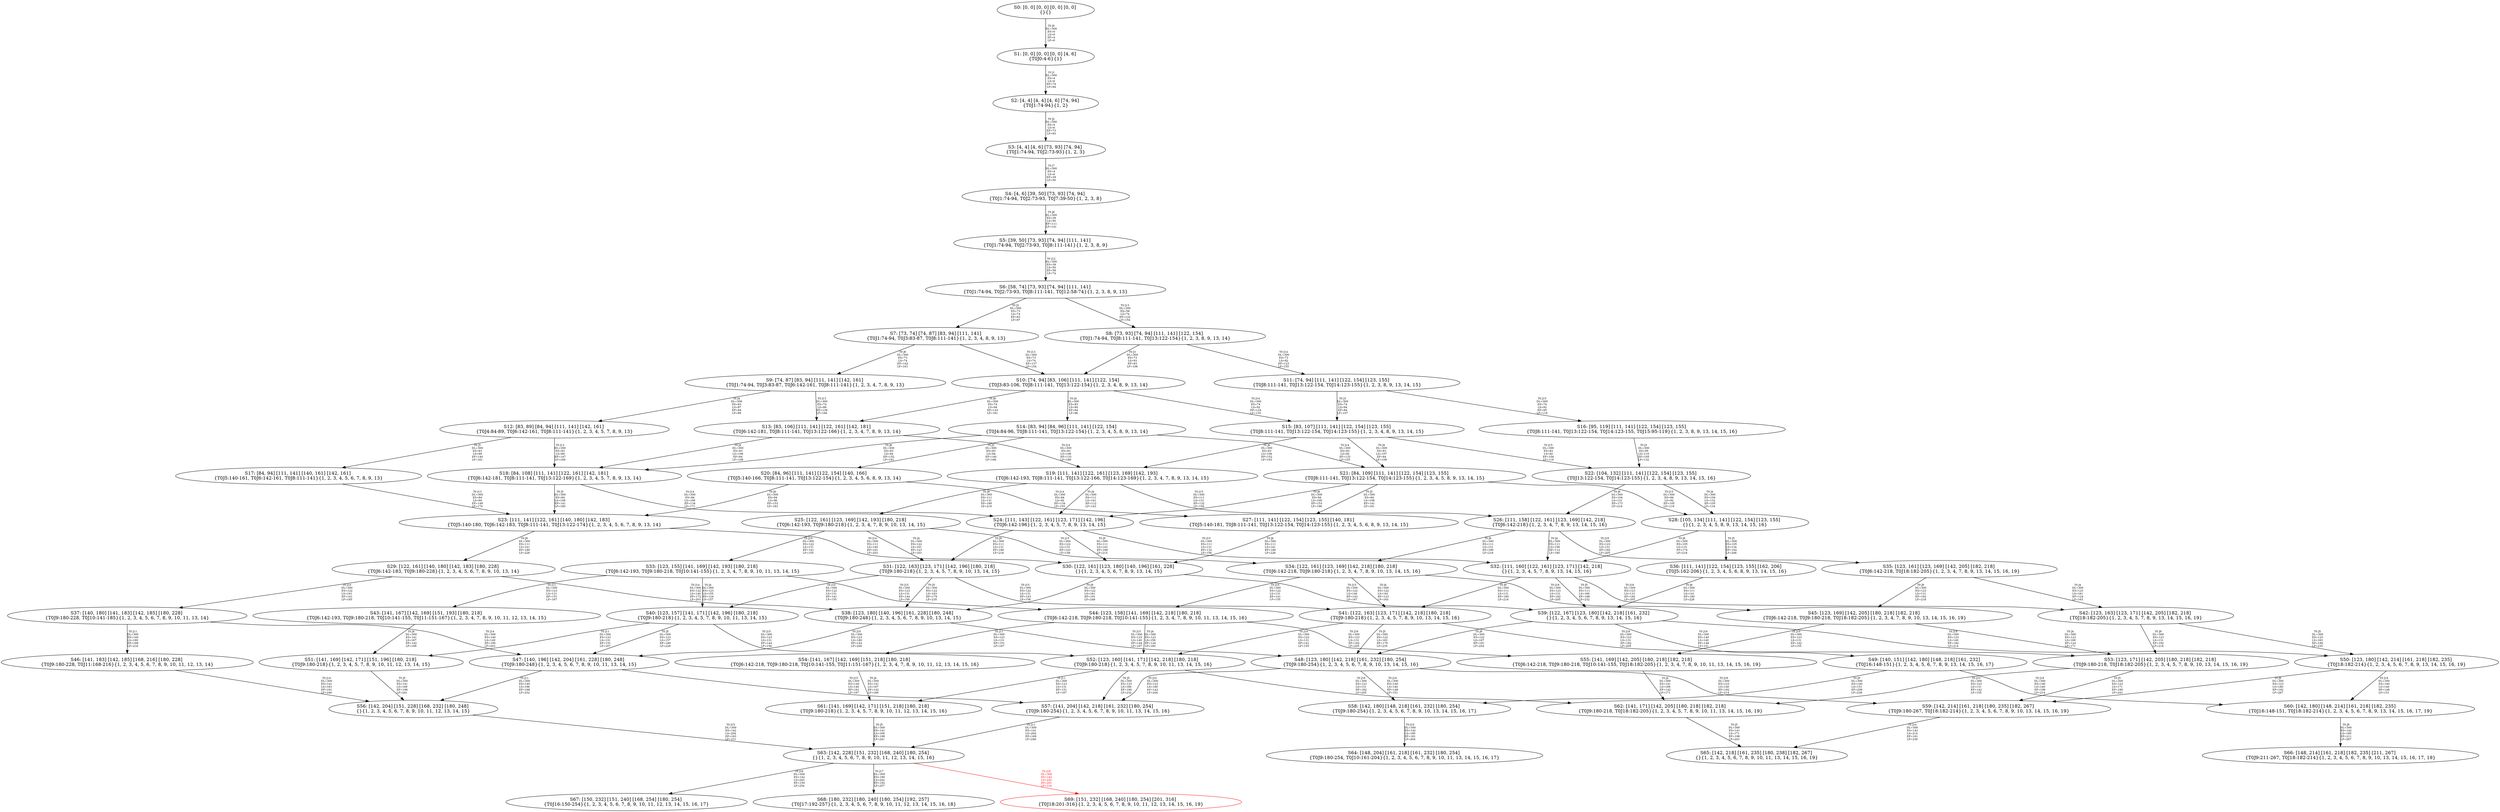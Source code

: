 digraph {
	S0[label="S0: [0, 0] [0, 0] [0, 0] [0, 0] \n{}{}"];
	S1[label="S1: [0, 0] [0, 0] [0, 0] [4, 6] \n{T0J0:4-6}{1}"];
	S2[label="S2: [4, 4] [4, 4] [4, 6] [74, 94] \n{T0J1:74-94}{1, 2}"];
	S3[label="S3: [4, 4] [4, 6] [73, 93] [74, 94] \n{T0J1:74-94, T0J2:73-93}{1, 2, 3}"];
	S4[label="S4: [4, 6] [39, 50] [73, 93] [74, 94] \n{T0J1:74-94, T0J2:73-93, T0J7:39-50}{1, 2, 3, 8}"];
	S5[label="S5: [39, 50] [73, 93] [74, 94] [111, 141] \n{T0J1:74-94, T0J2:73-93, T0J8:111-141}{1, 2, 3, 8, 9}"];
	S6[label="S6: [58, 74] [73, 93] [74, 94] [111, 141] \n{T0J1:74-94, T0J2:73-93, T0J8:111-141, T0J12:58-74}{1, 2, 3, 8, 9, 13}"];
	S7[label="S7: [73, 74] [74, 87] [83, 94] [111, 141] \n{T0J1:74-94, T0J3:83-87, T0J8:111-141}{1, 2, 3, 4, 8, 9, 13}"];
	S8[label="S8: [73, 93] [74, 94] [111, 141] [122, 154] \n{T0J1:74-94, T0J8:111-141, T0J13:122-154}{1, 2, 3, 8, 9, 13, 14}"];
	S9[label="S9: [74, 87] [83, 94] [111, 141] [142, 161] \n{T0J1:74-94, T0J3:83-87, T0J6:142-161, T0J8:111-141}{1, 2, 3, 4, 7, 8, 9, 13}"];
	S10[label="S10: [74, 94] [83, 106] [111, 141] [122, 154] \n{T0J3:83-106, T0J8:111-141, T0J13:122-154}{1, 2, 3, 4, 8, 9, 13, 14}"];
	S11[label="S11: [74, 94] [111, 141] [122, 154] [123, 155] \n{T0J8:111-141, T0J13:122-154, T0J14:123-155}{1, 2, 3, 8, 9, 13, 14, 15}"];
	S12[label="S12: [83, 89] [84, 94] [111, 141] [142, 161] \n{T0J4:84-89, T0J6:142-161, T0J8:111-141}{1, 2, 3, 4, 5, 7, 8, 9, 13}"];
	S13[label="S13: [83, 106] [111, 141] [122, 161] [142, 181] \n{T0J6:142-181, T0J8:111-141, T0J13:122-166}{1, 2, 3, 4, 7, 8, 9, 13, 14}"];
	S14[label="S14: [83, 94] [84, 96] [111, 141] [122, 154] \n{T0J4:84-96, T0J8:111-141, T0J13:122-154}{1, 2, 3, 4, 5, 8, 9, 13, 14}"];
	S15[label="S15: [83, 107] [111, 141] [122, 154] [123, 155] \n{T0J8:111-141, T0J13:122-154, T0J14:123-155}{1, 2, 3, 4, 8, 9, 13, 14, 15}"];
	S16[label="S16: [95, 119] [111, 141] [122, 154] [123, 155] \n{T0J8:111-141, T0J13:122-154, T0J14:123-155, T0J15:95-119}{1, 2, 3, 8, 9, 13, 14, 15, 16}"];
	S17[label="S17: [84, 94] [111, 141] [140, 161] [142, 161] \n{T0J5:140-161, T0J6:142-161, T0J8:111-141}{1, 2, 3, 4, 5, 6, 7, 8, 9, 13}"];
	S18[label="S18: [84, 108] [111, 141] [122, 161] [142, 181] \n{T0J6:142-181, T0J8:111-141, T0J13:122-169}{1, 2, 3, 4, 5, 7, 8, 9, 13, 14}"];
	S19[label="S19: [111, 141] [122, 161] [123, 169] [142, 193] \n{T0J6:142-193, T0J8:111-141, T0J13:122-166, T0J14:123-169}{1, 2, 3, 4, 7, 8, 9, 13, 14, 15}"];
	S20[label="S20: [84, 96] [111, 141] [122, 154] [140, 166] \n{T0J5:140-166, T0J8:111-141, T0J13:122-154}{1, 2, 3, 4, 5, 6, 8, 9, 13, 14}"];
	S21[label="S21: [84, 109] [111, 141] [122, 154] [123, 155] \n{T0J8:111-141, T0J13:122-154, T0J14:123-155}{1, 2, 3, 4, 5, 8, 9, 13, 14, 15}"];
	S22[label="S22: [104, 132] [111, 141] [122, 154] [123, 155] \n{T0J13:122-154, T0J14:123-155}{1, 2, 3, 4, 8, 9, 13, 14, 15, 16}"];
	S23[label="S23: [111, 141] [122, 161] [140, 180] [142, 183] \n{T0J5:140-180, T0J6:142-183, T0J8:111-141, T0J13:122-174}{1, 2, 3, 4, 5, 6, 7, 8, 9, 13, 14}"];
	S24[label="S24: [111, 143] [122, 161] [123, 171] [142, 196] \n{T0J6:142-196}{1, 2, 3, 4, 5, 7, 8, 9, 13, 14, 15}"];
	S25[label="S25: [122, 161] [123, 169] [142, 193] [180, 218] \n{T0J6:142-193, T0J9:180-218}{1, 2, 3, 4, 7, 8, 9, 10, 13, 14, 15}"];
	S26[label="S26: [111, 158] [122, 161] [123, 169] [142, 218] \n{T0J6:142-218}{1, 2, 3, 4, 7, 8, 9, 13, 14, 15, 16}"];
	S27[label="S27: [111, 141] [122, 154] [123, 155] [140, 181] \n{T0J5:140-181, T0J8:111-141, T0J13:122-154, T0J14:123-155}{1, 2, 3, 4, 5, 6, 8, 9, 13, 14, 15}"];
	S28[label="S28: [105, 134] [111, 141] [122, 154] [123, 155] \n{}{1, 2, 3, 4, 5, 8, 9, 13, 14, 15, 16}"];
	S29[label="S29: [122, 161] [140, 180] [142, 183] [180, 228] \n{T0J6:142-183, T0J9:180-228}{1, 2, 3, 4, 5, 6, 7, 8, 9, 10, 13, 14}"];
	S30[label="S30: [122, 161] [123, 180] [140, 196] [161, 228] \n{}{1, 2, 3, 4, 5, 6, 7, 8, 9, 13, 14, 15}"];
	S31[label="S31: [122, 163] [123, 171] [142, 196] [180, 218] \n{T0J9:180-218}{1, 2, 3, 4, 5, 7, 8, 9, 10, 13, 14, 15}"];
	S32[label="S32: [111, 160] [122, 161] [123, 171] [142, 218] \n{}{1, 2, 3, 4, 5, 7, 8, 9, 13, 14, 15, 16}"];
	S33[label="S33: [123, 155] [141, 169] [142, 193] [180, 218] \n{T0J6:142-193, T0J9:180-218, T0J10:141-155}{1, 2, 3, 4, 7, 8, 9, 10, 11, 13, 14, 15}"];
	S34[label="S34: [122, 161] [123, 169] [142, 218] [180, 218] \n{T0J6:142-218, T0J9:180-218}{1, 2, 3, 4, 7, 8, 9, 10, 13, 14, 15, 16}"];
	S35[label="S35: [123, 161] [123, 169] [142, 205] [182, 218] \n{T0J6:142-218, T0J18:182-205}{1, 2, 3, 4, 7, 8, 9, 13, 14, 15, 16, 19}"];
	S36[label="S36: [111, 141] [122, 154] [123, 155] [162, 206] \n{T0J5:162-206}{1, 2, 3, 4, 5, 6, 8, 9, 13, 14, 15, 16}"];
	S37[label="S37: [140, 180] [141, 183] [142, 185] [180, 228] \n{T0J9:180-228, T0J10:141-185}{1, 2, 3, 4, 5, 6, 7, 8, 9, 10, 11, 13, 14}"];
	S38[label="S38: [123, 180] [140, 196] [161, 228] [180, 248] \n{T0J9:180-248}{1, 2, 3, 4, 5, 6, 7, 8, 9, 10, 13, 14, 15}"];
	S39[label="S39: [122, 167] [123, 180] [142, 218] [161, 232] \n{}{1, 2, 3, 4, 5, 6, 7, 8, 9, 13, 14, 15, 16}"];
	S40[label="S40: [123, 157] [141, 171] [142, 196] [180, 218] \n{T0J9:180-218}{1, 2, 3, 4, 5, 7, 8, 9, 10, 11, 13, 14, 15}"];
	S41[label="S41: [122, 163] [123, 171] [142, 218] [180, 218] \n{T0J9:180-218}{1, 2, 3, 4, 5, 7, 8, 9, 10, 13, 14, 15, 16}"];
	S42[label="S42: [123, 163] [123, 171] [142, 205] [182, 218] \n{T0J18:182-205}{1, 2, 3, 4, 5, 7, 8, 9, 13, 14, 15, 16, 19}"];
	S43[label="S43: [141, 167] [142, 169] [151, 193] [180, 218] \n{T0J6:142-193, T0J9:180-218, T0J10:141-155, T0J11:151-167}{1, 2, 3, 4, 7, 8, 9, 10, 11, 12, 13, 14, 15}"];
	S44[label="S44: [123, 158] [141, 169] [142, 218] [180, 218] \n{T0J6:142-218, T0J9:180-218, T0J10:141-155}{1, 2, 3, 4, 7, 8, 9, 10, 11, 13, 14, 15, 16}"];
	S45[label="S45: [123, 169] [142, 205] [180, 218] [182, 218] \n{T0J6:142-218, T0J9:180-218, T0J18:182-205}{1, 2, 3, 4, 7, 8, 9, 10, 13, 14, 15, 16, 19}"];
	S46[label="S46: [141, 183] [142, 185] [168, 216] [180, 228] \n{T0J9:180-228, T0J11:168-216}{1, 2, 3, 4, 5, 6, 7, 8, 9, 10, 11, 12, 13, 14}"];
	S47[label="S47: [140, 196] [142, 204] [161, 228] [180, 248] \n{T0J9:180-248}{1, 2, 3, 4, 5, 6, 7, 8, 9, 10, 11, 13, 14, 15}"];
	S48[label="S48: [123, 180] [142, 218] [161, 232] [180, 254] \n{T0J9:180-254}{1, 2, 3, 4, 5, 6, 7, 8, 9, 10, 13, 14, 15, 16}"];
	S49[label="S49: [140, 151] [142, 180] [148, 218] [161, 232] \n{T0J16:148-151}{1, 2, 3, 4, 5, 6, 7, 8, 9, 13, 14, 15, 16, 17}"];
	S50[label="S50: [123, 180] [142, 214] [161, 218] [182, 235] \n{T0J18:182-214}{1, 2, 3, 4, 5, 6, 7, 8, 9, 13, 14, 15, 16, 19}"];
	S51[label="S51: [141, 169] [142, 171] [151, 196] [180, 218] \n{T0J9:180-218}{1, 2, 3, 4, 5, 7, 8, 9, 10, 11, 12, 13, 14, 15}"];
	S52[label="S52: [123, 160] [141, 171] [142, 218] [180, 218] \n{T0J9:180-218}{1, 2, 3, 4, 5, 7, 8, 9, 10, 11, 13, 14, 15, 16}"];
	S53[label="S53: [123, 171] [142, 205] [180, 218] [182, 218] \n{T0J9:180-218, T0J18:182-205}{1, 2, 3, 4, 5, 7, 8, 9, 10, 13, 14, 15, 16, 19}"];
	S54[label="S54: [141, 167] [142, 169] [151, 218] [180, 218] \n{T0J6:142-218, T0J9:180-218, T0J10:141-155, T0J11:151-167}{1, 2, 3, 4, 7, 8, 9, 10, 11, 12, 13, 14, 15, 16}"];
	S55[label="S55: [141, 169] [142, 205] [180, 218] [182, 218] \n{T0J6:142-218, T0J9:180-218, T0J10:141-155, T0J18:182-205}{1, 2, 3, 4, 7, 8, 9, 10, 11, 13, 14, 15, 16, 19}"];
	S56[label="S56: [142, 204] [151, 228] [168, 232] [180, 248] \n{}{1, 2, 3, 4, 5, 6, 7, 8, 9, 10, 11, 12, 13, 14, 15}"];
	S57[label="S57: [141, 204] [142, 218] [161, 232] [180, 254] \n{T0J9:180-254}{1, 2, 3, 4, 5, 6, 7, 8, 9, 10, 11, 13, 14, 15, 16}"];
	S58[label="S58: [142, 180] [148, 218] [161, 232] [180, 254] \n{T0J9:180-254}{1, 2, 3, 4, 5, 6, 7, 8, 9, 10, 13, 14, 15, 16, 17}"];
	S59[label="S59: [142, 214] [161, 218] [180, 235] [182, 267] \n{T0J9:180-267, T0J18:182-214}{1, 2, 3, 4, 5, 6, 7, 8, 9, 10, 13, 14, 15, 16, 19}"];
	S60[label="S60: [142, 180] [148, 214] [161, 218] [182, 235] \n{T0J16:148-151, T0J18:182-214}{1, 2, 3, 4, 5, 6, 7, 8, 9, 13, 14, 15, 16, 17, 19}"];
	S61[label="S61: [141, 169] [142, 171] [151, 218] [180, 218] \n{T0J9:180-218}{1, 2, 3, 4, 5, 7, 8, 9, 10, 11, 12, 13, 14, 15, 16}"];
	S62[label="S62: [141, 171] [142, 205] [180, 218] [182, 218] \n{T0J9:180-218, T0J18:182-205}{1, 2, 3, 4, 5, 7, 8, 9, 10, 11, 13, 14, 15, 16, 19}"];
	S63[label="S63: [142, 228] [151, 232] [168, 240] [180, 254] \n{}{1, 2, 3, 4, 5, 6, 7, 8, 9, 10, 11, 12, 13, 14, 15, 16}"];
	S64[label="S64: [148, 204] [161, 218] [161, 232] [180, 254] \n{T0J9:180-254, T0J10:161-204}{1, 2, 3, 4, 5, 6, 7, 8, 9, 10, 11, 13, 14, 15, 16, 17}"];
	S65[label="S65: [142, 218] [161, 235] [180, 238] [182, 267] \n{}{1, 2, 3, 4, 5, 6, 7, 8, 9, 10, 11, 13, 14, 15, 16, 19}"];
	S66[label="S66: [148, 214] [161, 218] [182, 235] [211, 267] \n{T0J9:211-267, T0J18:182-214}{1, 2, 3, 4, 5, 6, 7, 8, 9, 10, 13, 14, 15, 16, 17, 19}"];
	S67[label="S67: [150, 232] [151, 240] [168, 254] [180, 254] \n{T0J16:150-254}{1, 2, 3, 4, 5, 6, 7, 8, 9, 10, 11, 12, 13, 14, 15, 16, 17}"];
	S68[label="S68: [180, 232] [180, 240] [180, 254] [192, 257] \n{T0J17:192-257}{1, 2, 3, 4, 5, 6, 7, 8, 9, 10, 11, 12, 13, 14, 15, 16, 18}"];
	S69[label="S69: [151, 232] [168, 240] [180, 254] [201, 316] \n{T0J18:201-316}{1, 2, 3, 4, 5, 6, 7, 8, 9, 10, 11, 12, 13, 14, 15, 16, 19}"];
	S0 -> S1[label="T0 J0\nDL=300\nES=0\nLS=0\nEF=4\nLF=6",fontsize=8];
	S1 -> S2[label="T0 J1\nDL=300\nES=4\nLS=6\nEF=74\nLF=94",fontsize=8];
	S2 -> S3[label="T0 J2\nDL=300\nES=4\nLS=6\nEF=73\nLF=93",fontsize=8];
	S3 -> S4[label="T0 J7\nDL=300\nES=4\nLS=6\nEF=39\nLF=50",fontsize=8];
	S4 -> S5[label="T0 J8\nDL=300\nES=39\nLS=50\nEF=111\nLF=141",fontsize=8];
	S5 -> S6[label="T0 J12\nDL=300\nES=39\nLS=50\nEF=58\nLF=74",fontsize=8];
	S6 -> S7[label="T0 J3\nDL=300\nES=73\nLS=74\nEF=83\nLF=87",fontsize=8];
	S6 -> S8[label="T0 J13\nDL=300\nES=58\nLS=74\nEF=122\nLF=154",fontsize=8];
	S7 -> S9[label="T0 J6\nDL=300\nES=73\nLS=74\nEF=142\nLF=161",fontsize=8];
	S7 -> S10[label="T0 J13\nDL=300\nES=73\nLS=74\nEF=137\nLF=154",fontsize=8];
	S8 -> S10[label="T0 J3\nDL=300\nES=73\nLS=93\nEF=83\nLF=106",fontsize=8];
	S8 -> S11[label="T0 J14\nDL=300\nES=73\nLS=92\nEF=123\nLF=155",fontsize=8];
	S9 -> S12[label="T0 J4\nDL=300\nES=83\nLS=87\nEF=84\nLF=89",fontsize=8];
	S9 -> S13[label="T0 J13\nDL=300\nES=74\nLS=86\nEF=138\nLF=166",fontsize=8];
	S10 -> S14[label="T0 J4\nDL=300\nES=83\nLS=94\nEF=84\nLF=96",fontsize=8];
	S10 -> S13[label="T0 J6\nDL=300\nES=74\nLS=94\nEF=143\nLF=181",fontsize=8];
	S10 -> S15[label="T0 J14\nDL=300\nES=74\nLS=92\nEF=124\nLF=155",fontsize=8];
	S11 -> S15[label="T0 J3\nDL=300\nES=74\nLS=94\nEF=84\nLF=107",fontsize=8];
	S11 -> S16[label="T0 J15\nDL=300\nES=74\nLS=92\nEF=95\nLF=119",fontsize=8];
	S12 -> S17[label="T0 J5\nDL=300\nES=83\nLS=89\nEF=140\nLF=161",fontsize=8];
	S12 -> S18[label="T0 J13\nDL=300\nES=83\nLS=89\nEF=147\nLF=169",fontsize=8];
	S13 -> S18[label="T0 J4\nDL=300\nES=83\nLS=106\nEF=84\nLF=108",fontsize=8];
	S13 -> S19[label="T0 J14\nDL=300\nES=83\nLS=106\nEF=133\nLF=169",fontsize=8];
	S14 -> S20[label="T0 J5\nDL=300\nES=83\nLS=94\nEF=140\nLF=166",fontsize=8];
	S14 -> S18[label="T0 J6\nDL=300\nES=83\nLS=94\nEF=152\nLF=181",fontsize=8];
	S14 -> S21[label="T0 J14\nDL=300\nES=83\nLS=92\nEF=133\nLF=155",fontsize=8];
	S15 -> S21[label="T0 J4\nDL=300\nES=83\nLS=107\nEF=84\nLF=109",fontsize=8];
	S15 -> S19[label="T0 J6\nDL=300\nES=83\nLS=106\nEF=152\nLF=193",fontsize=8];
	S15 -> S22[label="T0 J15\nDL=300\nES=83\nLS=92\nEF=104\nLF=119",fontsize=8];
	S16 -> S22[label="T0 J3\nDL=300\nES=95\nLS=119\nEF=105\nLF=132",fontsize=8];
	S17 -> S23[label="T0 J13\nDL=300\nES=84\nLS=94\nEF=148\nLF=174",fontsize=8];
	S18 -> S23[label="T0 J5\nDL=300\nES=84\nLS=108\nEF=141\nLF=180",fontsize=8];
	S18 -> S24[label="T0 J14\nDL=300\nES=84\nLS=108\nEF=134\nLF=171",fontsize=8];
	S19 -> S24[label="T0 J4\nDL=300\nES=111\nLS=141\nEF=112\nLF=143",fontsize=8];
	S19 -> S25[label="T0 J9\nDL=300\nES=111\nLS=131\nEF=180\nLF=218",fontsize=8];
	S19 -> S26[label="T0 J15\nDL=300\nES=111\nLS=131\nEF=132\nLF=158",fontsize=8];
	S20 -> S23[label="T0 J6\nDL=300\nES=84\nLS=96\nEF=153\nLF=183",fontsize=8];
	S20 -> S27[label="T0 J14\nDL=300\nES=84\nLS=92\nEF=134\nLF=155",fontsize=8];
	S21 -> S27[label="T0 J5\nDL=300\nES=84\nLS=109\nEF=141\nLF=181",fontsize=8];
	S21 -> S24[label="T0 J6\nDL=300\nES=84\nLS=109\nEF=153\nLF=196",fontsize=8];
	S21 -> S28[label="T0 J15\nDL=300\nES=84\nLS=92\nEF=105\nLF=119",fontsize=8];
	S22 -> S28[label="T0 J4\nDL=300\nES=104\nLS=132\nEF=105\nLF=134",fontsize=8];
	S22 -> S26[label="T0 J6\nDL=300\nES=104\nLS=131\nEF=173\nLF=218",fontsize=8];
	S23 -> S29[label="T0 J9\nDL=300\nES=111\nLS=141\nEF=180\nLF=228",fontsize=8];
	S23 -> S30[label="T0 J14\nDL=300\nES=111\nLS=140\nEF=161\nLF=203",fontsize=8];
	S24 -> S30[label="T0 J5\nDL=300\nES=111\nLS=143\nEF=168\nLF=215",fontsize=8];
	S24 -> S31[label="T0 J9\nDL=300\nES=111\nLS=131\nEF=180\nLF=218",fontsize=8];
	S24 -> S32[label="T0 J15\nDL=300\nES=111\nLS=131\nEF=132\nLF=158",fontsize=8];
	S25 -> S31[label="T0 J4\nDL=300\nES=122\nLS=161\nEF=123\nLF=163",fontsize=8];
	S25 -> S33[label="T0 J10\nDL=300\nES=122\nLS=131\nEF=141\nLF=155",fontsize=8];
	S25 -> S34[label="T0 J15\nDL=300\nES=122\nLS=131\nEF=143\nLF=158",fontsize=8];
	S26 -> S32[label="T0 J4\nDL=300\nES=111\nLS=158\nEF=112\nLF=160",fontsize=8];
	S26 -> S34[label="T0 J9\nDL=300\nES=111\nLS=131\nEF=180\nLF=218",fontsize=8];
	S26 -> S35[label="T0 J18\nDL=300\nES=123\nLS=131\nEF=182\nLF=205",fontsize=8];
	S27 -> S30[label="T0 J6\nDL=300\nES=111\nLS=141\nEF=180\nLF=228",fontsize=8];
	S28 -> S36[label="T0 J5\nDL=300\nES=105\nLS=134\nEF=162\nLF=206",fontsize=8];
	S28 -> S32[label="T0 J6\nDL=300\nES=105\nLS=131\nEF=174\nLF=218",fontsize=8];
	S29 -> S37[label="T0 J10\nDL=300\nES=122\nLS=161\nEF=141\nLF=185",fontsize=8];
	S29 -> S38[label="T0 J14\nDL=300\nES=122\nLS=140\nEF=172\nLF=203",fontsize=8];
	S30 -> S38[label="T0 J9\nDL=300\nES=122\nLS=161\nEF=191\nLF=248",fontsize=8];
	S30 -> S39[label="T0 J15\nDL=300\nES=122\nLS=140\nEF=143\nLF=167",fontsize=8];
	S31 -> S38[label="T0 J5\nDL=300\nES=122\nLS=163\nEF=179\nLF=235",fontsize=8];
	S31 -> S40[label="T0 J10\nDL=300\nES=122\nLS=131\nEF=141\nLF=155",fontsize=8];
	S31 -> S41[label="T0 J15\nDL=300\nES=122\nLS=131\nEF=143\nLF=158",fontsize=8];
	S32 -> S39[label="T0 J5\nDL=300\nES=111\nLS=160\nEF=168\nLF=232",fontsize=8];
	S32 -> S41[label="T0 J9\nDL=300\nES=111\nLS=131\nEF=180\nLF=218",fontsize=8];
	S32 -> S42[label="T0 J18\nDL=300\nES=123\nLS=131\nEF=182\nLF=205",fontsize=8];
	S33 -> S40[label="T0 J4\nDL=300\nES=123\nLS=155\nEF=124\nLF=157",fontsize=8];
	S33 -> S43[label="T0 J11\nDL=300\nES=123\nLS=131\nEF=151\nLF=167",fontsize=8];
	S33 -> S44[label="T0 J15\nDL=300\nES=123\nLS=131\nEF=144\nLF=158",fontsize=8];
	S34 -> S41[label="T0 J4\nDL=300\nES=122\nLS=161\nEF=123\nLF=163",fontsize=8];
	S34 -> S44[label="T0 J10\nDL=300\nES=122\nLS=131\nEF=141\nLF=155",fontsize=8];
	S34 -> S45[label="T0 J18\nDL=300\nES=123\nLS=131\nEF=182\nLF=205",fontsize=8];
	S35 -> S42[label="T0 J4\nDL=300\nES=123\nLS=161\nEF=124\nLF=163",fontsize=8];
	S35 -> S45[label="T0 J9\nDL=300\nES=123\nLS=131\nEF=192\nLF=218",fontsize=8];
	S36 -> S39[label="T0 J6\nDL=300\nES=111\nLS=141\nEF=180\nLF=228",fontsize=8];
	S37 -> S46[label="T0 J11\nDL=300\nES=140\nLS=180\nEF=168\nLF=216",fontsize=8];
	S37 -> S47[label="T0 J14\nDL=300\nES=140\nLS=140\nEF=190\nLF=203",fontsize=8];
	S38 -> S47[label="T0 J10\nDL=300\nES=123\nLS=180\nEF=142\nLF=204",fontsize=8];
	S38 -> S48[label="T0 J15\nDL=300\nES=123\nLS=140\nEF=144\nLF=167",fontsize=8];
	S39 -> S48[label="T0 J9\nDL=300\nES=122\nLS=167\nEF=191\nLF=254",fontsize=8];
	S39 -> S49[label="T0 J16\nDL=300\nES=140\nLS=140\nEF=148\nLF=151",fontsize=8];
	S39 -> S50[label="T0 J18\nDL=300\nES=123\nLS=140\nEF=182\nLF=214",fontsize=8];
	S40 -> S47[label="T0 J5\nDL=300\nES=123\nLS=157\nEF=180\nLF=229",fontsize=8];
	S40 -> S51[label="T0 J11\nDL=300\nES=123\nLS=131\nEF=151\nLF=167",fontsize=8];
	S40 -> S52[label="T0 J15\nDL=300\nES=123\nLS=131\nEF=144\nLF=158",fontsize=8];
	S41 -> S48[label="T0 J5\nDL=300\nES=122\nLS=163\nEF=179\nLF=235",fontsize=8];
	S41 -> S52[label="T0 J10\nDL=300\nES=122\nLS=131\nEF=141\nLF=155",fontsize=8];
	S41 -> S53[label="T0 J18\nDL=300\nES=123\nLS=131\nEF=182\nLF=205",fontsize=8];
	S42 -> S50[label="T0 J5\nDL=300\nES=123\nLS=163\nEF=180\nLF=235",fontsize=8];
	S42 -> S53[label="T0 J9\nDL=300\nES=123\nLS=131\nEF=192\nLF=218",fontsize=8];
	S43 -> S51[label="T0 J4\nDL=300\nES=141\nLS=167\nEF=142\nLF=169",fontsize=8];
	S44 -> S52[label="T0 J4\nDL=300\nES=123\nLS=158\nEF=124\nLF=160",fontsize=8];
	S44 -> S54[label="T0 J11\nDL=300\nES=123\nLS=131\nEF=151\nLF=167",fontsize=8];
	S44 -> S55[label="T0 J18\nDL=300\nES=123\nLS=131\nEF=182\nLF=205",fontsize=8];
	S45 -> S53[label="T0 J4\nDL=300\nES=123\nLS=169\nEF=124\nLF=171",fontsize=8];
	S45 -> S55[label="T0 J10\nDL=300\nES=123\nLS=131\nEF=142\nLF=155",fontsize=8];
	S46 -> S56[label="T0 J14\nDL=300\nES=141\nLS=183\nEF=191\nLF=246",fontsize=8];
	S47 -> S56[label="T0 J11\nDL=300\nES=140\nLS=196\nEF=168\nLF=232",fontsize=8];
	S47 -> S57[label="T0 J15\nDL=300\nES=140\nLS=140\nEF=161\nLF=167",fontsize=8];
	S48 -> S57[label="T0 J10\nDL=300\nES=123\nLS=180\nEF=142\nLF=204",fontsize=8];
	S48 -> S58[label="T0 J16\nDL=300\nES=140\nLS=140\nEF=148\nLF=151",fontsize=8];
	S48 -> S59[label="T0 J18\nDL=300\nES=123\nLS=140\nEF=182\nLF=214",fontsize=8];
	S49 -> S58[label="T0 J9\nDL=300\nES=140\nLS=151\nEF=209\nLF=238",fontsize=8];
	S49 -> S60[label="T0 J18\nDL=300\nES=140\nLS=140\nEF=199\nLF=214",fontsize=8];
	S50 -> S59[label="T0 J9\nDL=300\nES=123\nLS=180\nEF=192\nLF=267",fontsize=8];
	S50 -> S60[label="T0 J16\nDL=300\nES=140\nLS=140\nEF=148\nLF=151",fontsize=8];
	S51 -> S56[label="T0 J5\nDL=300\nES=141\nLS=169\nEF=198\nLF=241",fontsize=8];
	S52 -> S57[label="T0 J5\nDL=300\nES=123\nLS=160\nEF=180\nLF=232",fontsize=8];
	S52 -> S61[label="T0 J11\nDL=300\nES=123\nLS=131\nEF=151\nLF=167",fontsize=8];
	S52 -> S62[label="T0 J18\nDL=300\nES=123\nLS=131\nEF=182\nLF=205",fontsize=8];
	S53 -> S59[label="T0 J5\nDL=300\nES=123\nLS=171\nEF=180\nLF=243",fontsize=8];
	S53 -> S62[label="T0 J10\nDL=300\nES=123\nLS=131\nEF=142\nLF=155",fontsize=8];
	S54 -> S61[label="T0 J4\nDL=300\nES=141\nLS=167\nEF=142\nLF=169",fontsize=8];
	S55 -> S62[label="T0 J4\nDL=300\nES=141\nLS=169\nEF=142\nLF=171",fontsize=8];
	S56 -> S63[label="T0 J15\nDL=300\nES=142\nLS=204\nEF=163\nLF=231",fontsize=8];
	S57 -> S63[label="T0 J11\nDL=300\nES=141\nLS=204\nEF=169\nLF=240",fontsize=8];
	S58 -> S64[label="T0 J10\nDL=300\nES=142\nLS=180\nEF=161\nLF=204",fontsize=8];
	S59 -> S65[label="T0 J10\nDL=300\nES=142\nLS=214\nEF=161\nLF=238",fontsize=8];
	S60 -> S66[label="T0 J9\nDL=300\nES=142\nLS=180\nEF=211\nLF=267",fontsize=8];
	S61 -> S63[label="T0 J5\nDL=300\nES=141\nLS=169\nEF=198\nLF=241",fontsize=8];
	S62 -> S65[label="T0 J5\nDL=300\nES=141\nLS=171\nEF=198\nLF=243",fontsize=8];
	S63 -> S67[label="T0 J16\nDL=300\nES=142\nLS=243\nEF=150\nLF=254",fontsize=8];
	S63 -> S68[label="T0 J17\nDL=300\nES=180\nLS=242\nEF=192\nLF=257",fontsize=8];
	S63 -> S69[label="T0 J18\nDL=300\nES=142\nLS=242\nEF=201\nLF=316",color=Red,fontcolor=Red,fontsize=8];
S69[color=Red];
}

